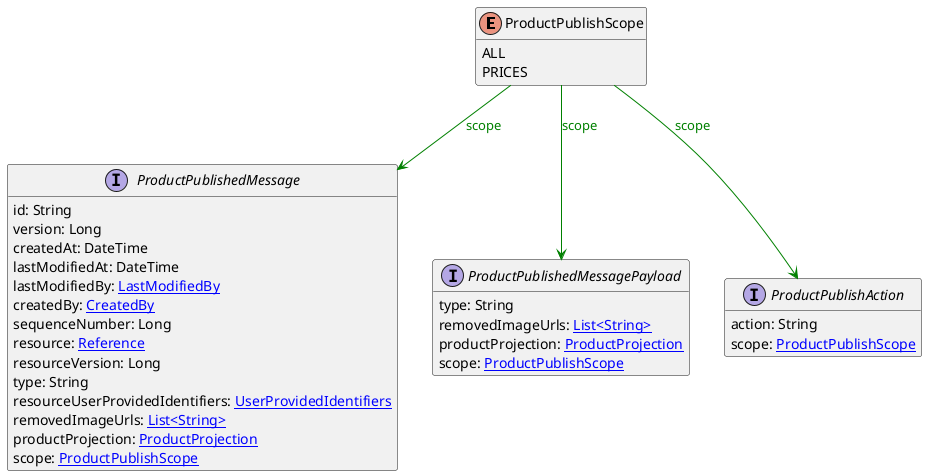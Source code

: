 @startuml

hide methods
enum ProductPublishScope {
    ALL
    PRICES
}
interface ProductPublishedMessage [[ProductPublishedMessage.svg]]  {
    id: String
    version: Long
    createdAt: DateTime
    lastModifiedAt: DateTime
    lastModifiedBy: [[LastModifiedBy.svg LastModifiedBy]]
    createdBy: [[CreatedBy.svg CreatedBy]]
    sequenceNumber: Long
    resource: [[Reference.svg Reference]]
    resourceVersion: Long
    type: String
    resourceUserProvidedIdentifiers: [[UserProvidedIdentifiers.svg UserProvidedIdentifiers]]
    removedImageUrls: [[String.svg List<String>]]
    productProjection: [[ProductProjection.svg ProductProjection]]
    scope: [[ProductPublishScope.svg ProductPublishScope]]
}
interface ProductPublishedMessagePayload [[ProductPublishedMessagePayload.svg]]  {
    type: String
    removedImageUrls: [[String.svg List<String>]]
    productProjection: [[ProductProjection.svg ProductProjection]]
    scope: [[ProductPublishScope.svg ProductPublishScope]]
}
interface ProductPublishAction [[ProductPublishAction.svg]]  {
    action: String
    scope: [[ProductPublishScope.svg ProductPublishScope]]
}
ProductPublishScope --> ProductPublishedMessage #green;text:green : "scope"
ProductPublishScope --> ProductPublishedMessagePayload #green;text:green : "scope"
ProductPublishScope --> ProductPublishAction #green;text:green : "scope"
@enduml
